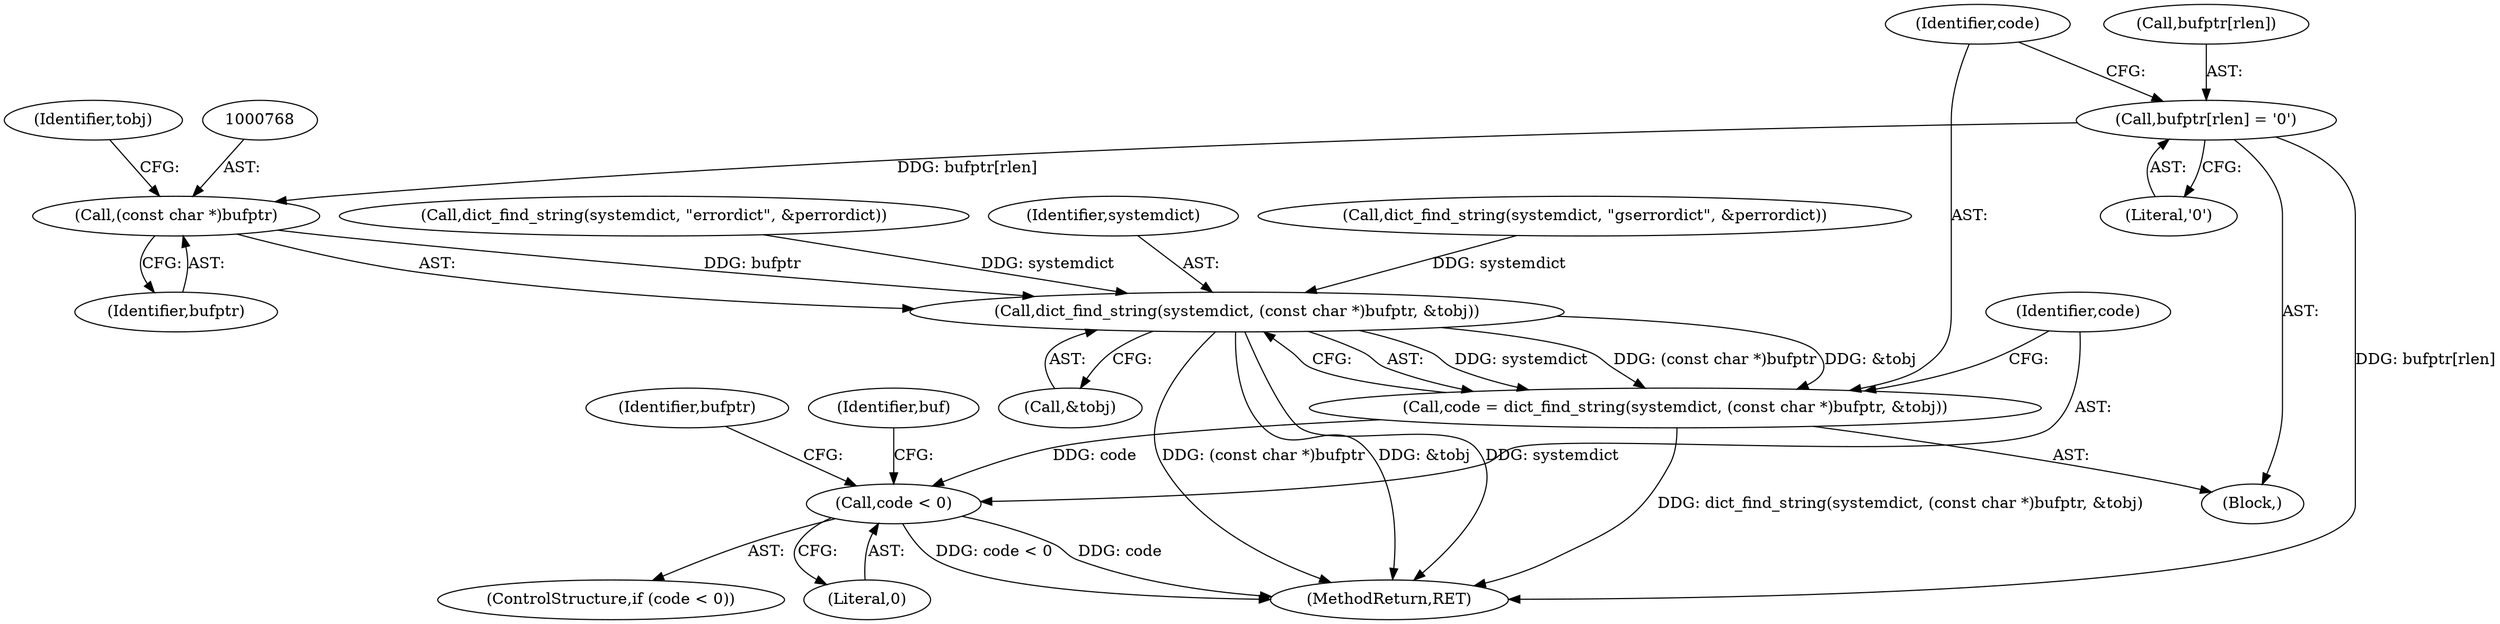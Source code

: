 digraph "0_ghostscript_a6807394bd94b708be24758287b606154daaaed9@array" {
"1000758" [label="(Call,bufptr[rlen] = '\0')"];
"1000767" [label="(Call,(const char *)bufptr)"];
"1000765" [label="(Call,dict_find_string(systemdict, (const char *)bufptr, &tobj))"];
"1000763" [label="(Call,code = dict_find_string(systemdict, (const char *)bufptr, &tobj))"];
"1000773" [label="(Call,code < 0)"];
"1000763" [label="(Call,code = dict_find_string(systemdict, (const char *)bufptr, &tobj))"];
"1000758" [label="(Call,bufptr[rlen] = '\0')"];
"1000756" [label="(Block,)"];
"1000769" [label="(Identifier,bufptr)"];
"1000771" [label="(Identifier,tobj)"];
"1000772" [label="(ControlStructure,if (code < 0))"];
"1000773" [label="(Call,code < 0)"];
"1000779" [label="(Identifier,buf)"];
"1000759" [label="(Call,bufptr[rlen])"];
"1000657" [label="(Call,dict_find_string(systemdict, \"errordict\", &perrordict))"];
"1000774" [label="(Identifier,code)"];
"1000765" [label="(Call,dict_find_string(systemdict, (const char *)bufptr, &tobj))"];
"1000807" [label="(Identifier,bufptr)"];
"1000766" [label="(Identifier,systemdict)"];
"1000767" [label="(Call,(const char *)bufptr)"];
"1000770" [label="(Call,&tobj)"];
"1000762" [label="(Literal,'\0')"];
"1000775" [label="(Literal,0)"];
"1000826" [label="(MethodReturn,RET)"];
"1000640" [label="(Call,dict_find_string(systemdict, \"gserrordict\", &perrordict))"];
"1000764" [label="(Identifier,code)"];
"1000758" -> "1000756"  [label="AST: "];
"1000758" -> "1000762"  [label="CFG: "];
"1000759" -> "1000758"  [label="AST: "];
"1000762" -> "1000758"  [label="AST: "];
"1000764" -> "1000758"  [label="CFG: "];
"1000758" -> "1000826"  [label="DDG: bufptr[rlen]"];
"1000758" -> "1000767"  [label="DDG: bufptr[rlen]"];
"1000767" -> "1000765"  [label="AST: "];
"1000767" -> "1000769"  [label="CFG: "];
"1000768" -> "1000767"  [label="AST: "];
"1000769" -> "1000767"  [label="AST: "];
"1000771" -> "1000767"  [label="CFG: "];
"1000767" -> "1000765"  [label="DDG: bufptr"];
"1000765" -> "1000763"  [label="AST: "];
"1000765" -> "1000770"  [label="CFG: "];
"1000766" -> "1000765"  [label="AST: "];
"1000770" -> "1000765"  [label="AST: "];
"1000763" -> "1000765"  [label="CFG: "];
"1000765" -> "1000826"  [label="DDG: (const char *)bufptr"];
"1000765" -> "1000826"  [label="DDG: &tobj"];
"1000765" -> "1000826"  [label="DDG: systemdict"];
"1000765" -> "1000763"  [label="DDG: systemdict"];
"1000765" -> "1000763"  [label="DDG: (const char *)bufptr"];
"1000765" -> "1000763"  [label="DDG: &tobj"];
"1000640" -> "1000765"  [label="DDG: systemdict"];
"1000657" -> "1000765"  [label="DDG: systemdict"];
"1000763" -> "1000756"  [label="AST: "];
"1000764" -> "1000763"  [label="AST: "];
"1000774" -> "1000763"  [label="CFG: "];
"1000763" -> "1000826"  [label="DDG: dict_find_string(systemdict, (const char *)bufptr, &tobj)"];
"1000763" -> "1000773"  [label="DDG: code"];
"1000773" -> "1000772"  [label="AST: "];
"1000773" -> "1000775"  [label="CFG: "];
"1000774" -> "1000773"  [label="AST: "];
"1000775" -> "1000773"  [label="AST: "];
"1000779" -> "1000773"  [label="CFG: "];
"1000807" -> "1000773"  [label="CFG: "];
"1000773" -> "1000826"  [label="DDG: code < 0"];
"1000773" -> "1000826"  [label="DDG: code"];
}
